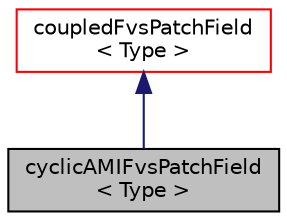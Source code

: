 digraph "cyclicAMIFvsPatchField&lt; Type &gt;"
{
  bgcolor="transparent";
  edge [fontname="Helvetica",fontsize="10",labelfontname="Helvetica",labelfontsize="10"];
  node [fontname="Helvetica",fontsize="10",shape=record];
  Node10 [label="cyclicAMIFvsPatchField\l\< Type \>",height=0.2,width=0.4,color="black", fillcolor="grey75", style="filled", fontcolor="black"];
  Node11 -> Node10 [dir="back",color="midnightblue",fontsize="10",style="solid",fontname="Helvetica"];
  Node11 [label="coupledFvsPatchField\l\< Type \>",height=0.2,width=0.4,color="red",URL="$a23185.html",tooltip="Foam::coupledFvsPatchField. "];
}
